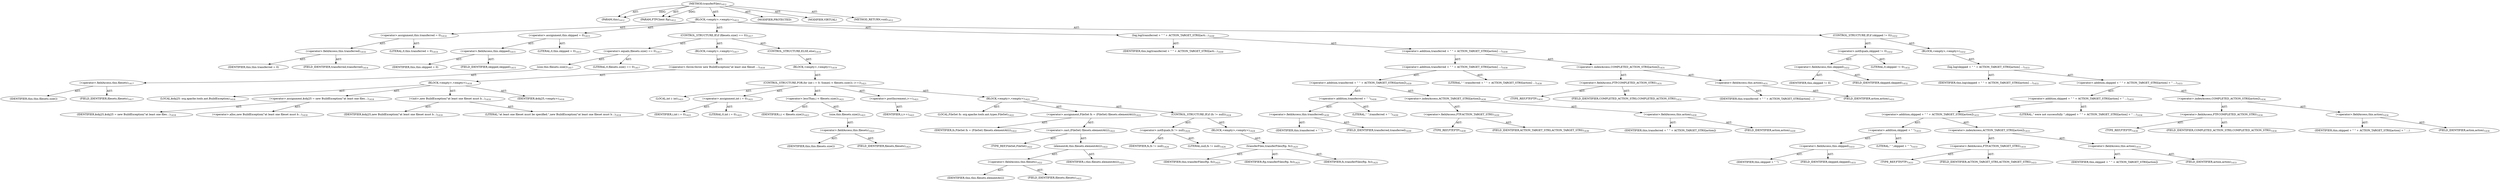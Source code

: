 digraph "transferFiles" {  
"111669149754" [label = <(METHOD,transferFiles)<SUB>1412</SUB>> ]
"115964117041" [label = <(PARAM,this)<SUB>1412</SUB>> ]
"115964117127" [label = <(PARAM,FTPClient ftp)<SUB>1412</SUB>> ]
"25769804027" [label = <(BLOCK,&lt;empty&gt;,&lt;empty&gt;)<SUB>1413</SUB>> ]
"30064772050" [label = <(&lt;operator&gt;.assignment,this.transferred = 0)<SUB>1414</SUB>> ]
"30064772051" [label = <(&lt;operator&gt;.fieldAccess,this.transferred)<SUB>1414</SUB>> ]
"68719477614" [label = <(IDENTIFIER,this,this.transferred = 0)> ]
"55834575084" [label = <(FIELD_IDENTIFIER,transferred,transferred)<SUB>1414</SUB>> ]
"90194313367" [label = <(LITERAL,0,this.transferred = 0)<SUB>1414</SUB>> ]
"30064772052" [label = <(&lt;operator&gt;.assignment,this.skipped = 0)<SUB>1415</SUB>> ]
"30064772053" [label = <(&lt;operator&gt;.fieldAccess,this.skipped)<SUB>1415</SUB>> ]
"68719477615" [label = <(IDENTIFIER,this,this.skipped = 0)> ]
"55834575085" [label = <(FIELD_IDENTIFIER,skipped,skipped)<SUB>1415</SUB>> ]
"90194313368" [label = <(LITERAL,0,this.skipped = 0)<SUB>1415</SUB>> ]
"47244640426" [label = <(CONTROL_STRUCTURE,IF,if (filesets.size() == 0))<SUB>1417</SUB>> ]
"30064772054" [label = <(&lt;operator&gt;.equals,filesets.size() == 0)<SUB>1417</SUB>> ]
"30064772055" [label = <(size,this.filesets.size())<SUB>1417</SUB>> ]
"30064772056" [label = <(&lt;operator&gt;.fieldAccess,this.filesets)<SUB>1417</SUB>> ]
"68719477616" [label = <(IDENTIFIER,this,this.filesets.size())> ]
"55834575086" [label = <(FIELD_IDENTIFIER,filesets,filesets)<SUB>1417</SUB>> ]
"90194313369" [label = <(LITERAL,0,filesets.size() == 0)<SUB>1417</SUB>> ]
"25769804028" [label = <(BLOCK,&lt;empty&gt;,&lt;empty&gt;)<SUB>1417</SUB>> ]
"30064772057" [label = <(&lt;operator&gt;.throw,throw new BuildException(&quot;at least one fileset ...)<SUB>1418</SUB>> ]
"25769804029" [label = <(BLOCK,&lt;empty&gt;,&lt;empty&gt;)<SUB>1418</SUB>> ]
"94489280595" [label = <(LOCAL,$obj25: org.apache.tools.ant.BuildException)<SUB>1418</SUB>> ]
"30064772058" [label = <(&lt;operator&gt;.assignment,$obj25 = new BuildException(&quot;at least one files...)<SUB>1418</SUB>> ]
"68719477617" [label = <(IDENTIFIER,$obj25,$obj25 = new BuildException(&quot;at least one files...)<SUB>1418</SUB>> ]
"30064772059" [label = <(&lt;operator&gt;.alloc,new BuildException(&quot;at least one fileset must b...)<SUB>1418</SUB>> ]
"30064772060" [label = <(&lt;init&gt;,new BuildException(&quot;at least one fileset must b...)<SUB>1418</SUB>> ]
"68719477618" [label = <(IDENTIFIER,$obj25,new BuildException(&quot;at least one fileset must b...)<SUB>1418</SUB>> ]
"90194313370" [label = <(LITERAL,&quot;at least one fileset must be specified.&quot;,new BuildException(&quot;at least one fileset must b...)<SUB>1418</SUB>> ]
"68719477619" [label = <(IDENTIFIER,$obj25,&lt;empty&gt;)<SUB>1418</SUB>> ]
"47244640427" [label = <(CONTROL_STRUCTURE,ELSE,else)<SUB>1419</SUB>> ]
"25769804030" [label = <(BLOCK,&lt;empty&gt;,&lt;empty&gt;)<SUB>1419</SUB>> ]
"47244640428" [label = <(CONTROL_STRUCTURE,FOR,for (int i = 0; Some(i &lt; filesets.size()); i++))<SUB>1421</SUB>> ]
"94489280596" [label = <(LOCAL,int i: int)<SUB>1421</SUB>> ]
"30064772061" [label = <(&lt;operator&gt;.assignment,int i = 0)<SUB>1421</SUB>> ]
"68719477620" [label = <(IDENTIFIER,i,int i = 0)<SUB>1421</SUB>> ]
"90194313371" [label = <(LITERAL,0,int i = 0)<SUB>1421</SUB>> ]
"30064772062" [label = <(&lt;operator&gt;.lessThan,i &lt; filesets.size())<SUB>1421</SUB>> ]
"68719477621" [label = <(IDENTIFIER,i,i &lt; filesets.size())<SUB>1421</SUB>> ]
"30064772063" [label = <(size,this.filesets.size())<SUB>1421</SUB>> ]
"30064772064" [label = <(&lt;operator&gt;.fieldAccess,this.filesets)<SUB>1421</SUB>> ]
"68719477622" [label = <(IDENTIFIER,this,this.filesets.size())> ]
"55834575087" [label = <(FIELD_IDENTIFIER,filesets,filesets)<SUB>1421</SUB>> ]
"30064772065" [label = <(&lt;operator&gt;.postIncrement,i++)<SUB>1421</SUB>> ]
"68719477623" [label = <(IDENTIFIER,i,i++)<SUB>1421</SUB>> ]
"25769804031" [label = <(BLOCK,&lt;empty&gt;,&lt;empty&gt;)<SUB>1421</SUB>> ]
"94489280597" [label = <(LOCAL,FileSet fs: org.apache.tools.ant.types.FileSet)<SUB>1422</SUB>> ]
"30064772066" [label = <(&lt;operator&gt;.assignment,FileSet fs = (FileSet) filesets.elementAt(i))<SUB>1422</SUB>> ]
"68719477624" [label = <(IDENTIFIER,fs,FileSet fs = (FileSet) filesets.elementAt(i))<SUB>1422</SUB>> ]
"30064772067" [label = <(&lt;operator&gt;.cast,(FileSet) filesets.elementAt(i))<SUB>1422</SUB>> ]
"180388626455" [label = <(TYPE_REF,FileSet,FileSet)<SUB>1422</SUB>> ]
"30064772068" [label = <(elementAt,this.filesets.elementAt(i))<SUB>1422</SUB>> ]
"30064772069" [label = <(&lt;operator&gt;.fieldAccess,this.filesets)<SUB>1422</SUB>> ]
"68719477625" [label = <(IDENTIFIER,this,this.filesets.elementAt(i))> ]
"55834575088" [label = <(FIELD_IDENTIFIER,filesets,filesets)<SUB>1422</SUB>> ]
"68719477626" [label = <(IDENTIFIER,i,this.filesets.elementAt(i))<SUB>1422</SUB>> ]
"47244640429" [label = <(CONTROL_STRUCTURE,IF,if (fs != null))<SUB>1424</SUB>> ]
"30064772070" [label = <(&lt;operator&gt;.notEquals,fs != null)<SUB>1424</SUB>> ]
"68719477627" [label = <(IDENTIFIER,fs,fs != null)<SUB>1424</SUB>> ]
"90194313372" [label = <(LITERAL,null,fs != null)<SUB>1424</SUB>> ]
"25769804032" [label = <(BLOCK,&lt;empty&gt;,&lt;empty&gt;)<SUB>1424</SUB>> ]
"30064772071" [label = <(transferFiles,transferFiles(ftp, fs))<SUB>1425</SUB>> ]
"68719476862" [label = <(IDENTIFIER,this,transferFiles(ftp, fs))<SUB>1425</SUB>> ]
"68719477628" [label = <(IDENTIFIER,ftp,transferFiles(ftp, fs))<SUB>1425</SUB>> ]
"68719477629" [label = <(IDENTIFIER,fs,transferFiles(ftp, fs))<SUB>1425</SUB>> ]
"30064772072" [label = <(log,log(transferred + &quot; &quot; + ACTION_TARGET_STRS[acti...)<SUB>1430</SUB>> ]
"68719476863" [label = <(IDENTIFIER,this,log(transferred + &quot; &quot; + ACTION_TARGET_STRS[acti...)<SUB>1430</SUB>> ]
"30064772073" [label = <(&lt;operator&gt;.addition,transferred + &quot; &quot; + ACTION_TARGET_STRS[action] ...)<SUB>1430</SUB>> ]
"30064772074" [label = <(&lt;operator&gt;.addition,transferred + &quot; &quot; + ACTION_TARGET_STRS[action] ...)<SUB>1430</SUB>> ]
"30064772075" [label = <(&lt;operator&gt;.addition,transferred + &quot; &quot; + ACTION_TARGET_STRS[action])<SUB>1430</SUB>> ]
"30064772076" [label = <(&lt;operator&gt;.addition,transferred + &quot; &quot;)<SUB>1430</SUB>> ]
"30064772077" [label = <(&lt;operator&gt;.fieldAccess,this.transferred)<SUB>1430</SUB>> ]
"68719477630" [label = <(IDENTIFIER,this,transferred + &quot; &quot;)> ]
"55834575089" [label = <(FIELD_IDENTIFIER,transferred,transferred)<SUB>1430</SUB>> ]
"90194313373" [label = <(LITERAL,&quot; &quot;,transferred + &quot; &quot;)<SUB>1430</SUB>> ]
"30064772078" [label = <(&lt;operator&gt;.indexAccess,ACTION_TARGET_STRS[action])<SUB>1430</SUB>> ]
"30064772079" [label = <(&lt;operator&gt;.fieldAccess,FTP.ACTION_TARGET_STRS)<SUB>1430</SUB>> ]
"180388626456" [label = <(TYPE_REF,FTP,FTP)<SUB>1430</SUB>> ]
"55834575090" [label = <(FIELD_IDENTIFIER,ACTION_TARGET_STRS,ACTION_TARGET_STRS)<SUB>1430</SUB>> ]
"30064772080" [label = <(&lt;operator&gt;.fieldAccess,this.action)<SUB>1430</SUB>> ]
"68719477631" [label = <(IDENTIFIER,this,transferred + &quot; &quot; + ACTION_TARGET_STRS[action])> ]
"55834575091" [label = <(FIELD_IDENTIFIER,action,action)<SUB>1430</SUB>> ]
"90194313374" [label = <(LITERAL,&quot; &quot;,transferred + &quot; &quot; + ACTION_TARGET_STRS[action] ...)<SUB>1430</SUB>> ]
"30064772081" [label = <(&lt;operator&gt;.indexAccess,COMPLETED_ACTION_STRS[action])<SUB>1431</SUB>> ]
"30064772082" [label = <(&lt;operator&gt;.fieldAccess,FTP.COMPLETED_ACTION_STRS)<SUB>1431</SUB>> ]
"180388626457" [label = <(TYPE_REF,FTP,FTP)<SUB>1431</SUB>> ]
"55834575092" [label = <(FIELD_IDENTIFIER,COMPLETED_ACTION_STRS,COMPLETED_ACTION_STRS)<SUB>1431</SUB>> ]
"30064772083" [label = <(&lt;operator&gt;.fieldAccess,this.action)<SUB>1431</SUB>> ]
"68719477632" [label = <(IDENTIFIER,this,transferred + &quot; &quot; + ACTION_TARGET_STRS[action] ...)> ]
"55834575093" [label = <(FIELD_IDENTIFIER,action,action)<SUB>1431</SUB>> ]
"47244640430" [label = <(CONTROL_STRUCTURE,IF,if (skipped != 0))<SUB>1432</SUB>> ]
"30064772084" [label = <(&lt;operator&gt;.notEquals,skipped != 0)<SUB>1432</SUB>> ]
"30064772085" [label = <(&lt;operator&gt;.fieldAccess,this.skipped)<SUB>1432</SUB>> ]
"68719477633" [label = <(IDENTIFIER,this,skipped != 0)> ]
"55834575094" [label = <(FIELD_IDENTIFIER,skipped,skipped)<SUB>1432</SUB>> ]
"90194313375" [label = <(LITERAL,0,skipped != 0)<SUB>1432</SUB>> ]
"25769804033" [label = <(BLOCK,&lt;empty&gt;,&lt;empty&gt;)<SUB>1432</SUB>> ]
"30064772086" [label = <(log,log(skipped + &quot; &quot; + ACTION_TARGET_STRS[action] ...)<SUB>1433</SUB>> ]
"68719476864" [label = <(IDENTIFIER,this,log(skipped + &quot; &quot; + ACTION_TARGET_STRS[action] ...)<SUB>1433</SUB>> ]
"30064772087" [label = <(&lt;operator&gt;.addition,skipped + &quot; &quot; + ACTION_TARGET_STRS[action] + &quot; ...)<SUB>1433</SUB>> ]
"30064772088" [label = <(&lt;operator&gt;.addition,skipped + &quot; &quot; + ACTION_TARGET_STRS[action] + &quot; ...)<SUB>1433</SUB>> ]
"30064772089" [label = <(&lt;operator&gt;.addition,skipped + &quot; &quot; + ACTION_TARGET_STRS[action])<SUB>1433</SUB>> ]
"30064772090" [label = <(&lt;operator&gt;.addition,skipped + &quot; &quot;)<SUB>1433</SUB>> ]
"30064772091" [label = <(&lt;operator&gt;.fieldAccess,this.skipped)<SUB>1433</SUB>> ]
"68719477634" [label = <(IDENTIFIER,this,skipped + &quot; &quot;)> ]
"55834575095" [label = <(FIELD_IDENTIFIER,skipped,skipped)<SUB>1433</SUB>> ]
"90194313376" [label = <(LITERAL,&quot; &quot;,skipped + &quot; &quot;)<SUB>1433</SUB>> ]
"30064772092" [label = <(&lt;operator&gt;.indexAccess,ACTION_TARGET_STRS[action])<SUB>1433</SUB>> ]
"30064772093" [label = <(&lt;operator&gt;.fieldAccess,FTP.ACTION_TARGET_STRS)<SUB>1433</SUB>> ]
"180388626458" [label = <(TYPE_REF,FTP,FTP)<SUB>1433</SUB>> ]
"55834575096" [label = <(FIELD_IDENTIFIER,ACTION_TARGET_STRS,ACTION_TARGET_STRS)<SUB>1433</SUB>> ]
"30064772094" [label = <(&lt;operator&gt;.fieldAccess,this.action)<SUB>1433</SUB>> ]
"68719477635" [label = <(IDENTIFIER,this,skipped + &quot; &quot; + ACTION_TARGET_STRS[action])> ]
"55834575097" [label = <(FIELD_IDENTIFIER,action,action)<SUB>1433</SUB>> ]
"90194313377" [label = <(LITERAL,&quot; were not successfully &quot;,skipped + &quot; &quot; + ACTION_TARGET_STRS[action] + &quot; ...)<SUB>1434</SUB>> ]
"30064772095" [label = <(&lt;operator&gt;.indexAccess,COMPLETED_ACTION_STRS[action])<SUB>1434</SUB>> ]
"30064772096" [label = <(&lt;operator&gt;.fieldAccess,FTP.COMPLETED_ACTION_STRS)<SUB>1434</SUB>> ]
"180388626459" [label = <(TYPE_REF,FTP,FTP)<SUB>1434</SUB>> ]
"55834575098" [label = <(FIELD_IDENTIFIER,COMPLETED_ACTION_STRS,COMPLETED_ACTION_STRS)<SUB>1434</SUB>> ]
"30064772097" [label = <(&lt;operator&gt;.fieldAccess,this.action)<SUB>1434</SUB>> ]
"68719477636" [label = <(IDENTIFIER,this,skipped + &quot; &quot; + ACTION_TARGET_STRS[action] + &quot; ...)> ]
"55834575099" [label = <(FIELD_IDENTIFIER,action,action)<SUB>1434</SUB>> ]
"133143986357" [label = <(MODIFIER,PROTECTED)> ]
"133143986358" [label = <(MODIFIER,VIRTUAL)> ]
"128849018938" [label = <(METHOD_RETURN,void)<SUB>1412</SUB>> ]
  "111669149754" -> "115964117041"  [ label = "AST: "] 
  "111669149754" -> "115964117127"  [ label = "AST: "] 
  "111669149754" -> "25769804027"  [ label = "AST: "] 
  "111669149754" -> "133143986357"  [ label = "AST: "] 
  "111669149754" -> "133143986358"  [ label = "AST: "] 
  "111669149754" -> "128849018938"  [ label = "AST: "] 
  "25769804027" -> "30064772050"  [ label = "AST: "] 
  "25769804027" -> "30064772052"  [ label = "AST: "] 
  "25769804027" -> "47244640426"  [ label = "AST: "] 
  "25769804027" -> "30064772072"  [ label = "AST: "] 
  "25769804027" -> "47244640430"  [ label = "AST: "] 
  "30064772050" -> "30064772051"  [ label = "AST: "] 
  "30064772050" -> "90194313367"  [ label = "AST: "] 
  "30064772051" -> "68719477614"  [ label = "AST: "] 
  "30064772051" -> "55834575084"  [ label = "AST: "] 
  "30064772052" -> "30064772053"  [ label = "AST: "] 
  "30064772052" -> "90194313368"  [ label = "AST: "] 
  "30064772053" -> "68719477615"  [ label = "AST: "] 
  "30064772053" -> "55834575085"  [ label = "AST: "] 
  "47244640426" -> "30064772054"  [ label = "AST: "] 
  "47244640426" -> "25769804028"  [ label = "AST: "] 
  "47244640426" -> "47244640427"  [ label = "AST: "] 
  "30064772054" -> "30064772055"  [ label = "AST: "] 
  "30064772054" -> "90194313369"  [ label = "AST: "] 
  "30064772055" -> "30064772056"  [ label = "AST: "] 
  "30064772056" -> "68719477616"  [ label = "AST: "] 
  "30064772056" -> "55834575086"  [ label = "AST: "] 
  "25769804028" -> "30064772057"  [ label = "AST: "] 
  "30064772057" -> "25769804029"  [ label = "AST: "] 
  "25769804029" -> "94489280595"  [ label = "AST: "] 
  "25769804029" -> "30064772058"  [ label = "AST: "] 
  "25769804029" -> "30064772060"  [ label = "AST: "] 
  "25769804029" -> "68719477619"  [ label = "AST: "] 
  "30064772058" -> "68719477617"  [ label = "AST: "] 
  "30064772058" -> "30064772059"  [ label = "AST: "] 
  "30064772060" -> "68719477618"  [ label = "AST: "] 
  "30064772060" -> "90194313370"  [ label = "AST: "] 
  "47244640427" -> "25769804030"  [ label = "AST: "] 
  "25769804030" -> "47244640428"  [ label = "AST: "] 
  "47244640428" -> "94489280596"  [ label = "AST: "] 
  "47244640428" -> "30064772061"  [ label = "AST: "] 
  "47244640428" -> "30064772062"  [ label = "AST: "] 
  "47244640428" -> "30064772065"  [ label = "AST: "] 
  "47244640428" -> "25769804031"  [ label = "AST: "] 
  "30064772061" -> "68719477620"  [ label = "AST: "] 
  "30064772061" -> "90194313371"  [ label = "AST: "] 
  "30064772062" -> "68719477621"  [ label = "AST: "] 
  "30064772062" -> "30064772063"  [ label = "AST: "] 
  "30064772063" -> "30064772064"  [ label = "AST: "] 
  "30064772064" -> "68719477622"  [ label = "AST: "] 
  "30064772064" -> "55834575087"  [ label = "AST: "] 
  "30064772065" -> "68719477623"  [ label = "AST: "] 
  "25769804031" -> "94489280597"  [ label = "AST: "] 
  "25769804031" -> "30064772066"  [ label = "AST: "] 
  "25769804031" -> "47244640429"  [ label = "AST: "] 
  "30064772066" -> "68719477624"  [ label = "AST: "] 
  "30064772066" -> "30064772067"  [ label = "AST: "] 
  "30064772067" -> "180388626455"  [ label = "AST: "] 
  "30064772067" -> "30064772068"  [ label = "AST: "] 
  "30064772068" -> "30064772069"  [ label = "AST: "] 
  "30064772068" -> "68719477626"  [ label = "AST: "] 
  "30064772069" -> "68719477625"  [ label = "AST: "] 
  "30064772069" -> "55834575088"  [ label = "AST: "] 
  "47244640429" -> "30064772070"  [ label = "AST: "] 
  "47244640429" -> "25769804032"  [ label = "AST: "] 
  "30064772070" -> "68719477627"  [ label = "AST: "] 
  "30064772070" -> "90194313372"  [ label = "AST: "] 
  "25769804032" -> "30064772071"  [ label = "AST: "] 
  "30064772071" -> "68719476862"  [ label = "AST: "] 
  "30064772071" -> "68719477628"  [ label = "AST: "] 
  "30064772071" -> "68719477629"  [ label = "AST: "] 
  "30064772072" -> "68719476863"  [ label = "AST: "] 
  "30064772072" -> "30064772073"  [ label = "AST: "] 
  "30064772073" -> "30064772074"  [ label = "AST: "] 
  "30064772073" -> "30064772081"  [ label = "AST: "] 
  "30064772074" -> "30064772075"  [ label = "AST: "] 
  "30064772074" -> "90194313374"  [ label = "AST: "] 
  "30064772075" -> "30064772076"  [ label = "AST: "] 
  "30064772075" -> "30064772078"  [ label = "AST: "] 
  "30064772076" -> "30064772077"  [ label = "AST: "] 
  "30064772076" -> "90194313373"  [ label = "AST: "] 
  "30064772077" -> "68719477630"  [ label = "AST: "] 
  "30064772077" -> "55834575089"  [ label = "AST: "] 
  "30064772078" -> "30064772079"  [ label = "AST: "] 
  "30064772078" -> "30064772080"  [ label = "AST: "] 
  "30064772079" -> "180388626456"  [ label = "AST: "] 
  "30064772079" -> "55834575090"  [ label = "AST: "] 
  "30064772080" -> "68719477631"  [ label = "AST: "] 
  "30064772080" -> "55834575091"  [ label = "AST: "] 
  "30064772081" -> "30064772082"  [ label = "AST: "] 
  "30064772081" -> "30064772083"  [ label = "AST: "] 
  "30064772082" -> "180388626457"  [ label = "AST: "] 
  "30064772082" -> "55834575092"  [ label = "AST: "] 
  "30064772083" -> "68719477632"  [ label = "AST: "] 
  "30064772083" -> "55834575093"  [ label = "AST: "] 
  "47244640430" -> "30064772084"  [ label = "AST: "] 
  "47244640430" -> "25769804033"  [ label = "AST: "] 
  "30064772084" -> "30064772085"  [ label = "AST: "] 
  "30064772084" -> "90194313375"  [ label = "AST: "] 
  "30064772085" -> "68719477633"  [ label = "AST: "] 
  "30064772085" -> "55834575094"  [ label = "AST: "] 
  "25769804033" -> "30064772086"  [ label = "AST: "] 
  "30064772086" -> "68719476864"  [ label = "AST: "] 
  "30064772086" -> "30064772087"  [ label = "AST: "] 
  "30064772087" -> "30064772088"  [ label = "AST: "] 
  "30064772087" -> "30064772095"  [ label = "AST: "] 
  "30064772088" -> "30064772089"  [ label = "AST: "] 
  "30064772088" -> "90194313377"  [ label = "AST: "] 
  "30064772089" -> "30064772090"  [ label = "AST: "] 
  "30064772089" -> "30064772092"  [ label = "AST: "] 
  "30064772090" -> "30064772091"  [ label = "AST: "] 
  "30064772090" -> "90194313376"  [ label = "AST: "] 
  "30064772091" -> "68719477634"  [ label = "AST: "] 
  "30064772091" -> "55834575095"  [ label = "AST: "] 
  "30064772092" -> "30064772093"  [ label = "AST: "] 
  "30064772092" -> "30064772094"  [ label = "AST: "] 
  "30064772093" -> "180388626458"  [ label = "AST: "] 
  "30064772093" -> "55834575096"  [ label = "AST: "] 
  "30064772094" -> "68719477635"  [ label = "AST: "] 
  "30064772094" -> "55834575097"  [ label = "AST: "] 
  "30064772095" -> "30064772096"  [ label = "AST: "] 
  "30064772095" -> "30064772097"  [ label = "AST: "] 
  "30064772096" -> "180388626459"  [ label = "AST: "] 
  "30064772096" -> "55834575098"  [ label = "AST: "] 
  "30064772097" -> "68719477636"  [ label = "AST: "] 
  "30064772097" -> "55834575099"  [ label = "AST: "] 
  "111669149754" -> "115964117041"  [ label = "DDG: "] 
  "111669149754" -> "115964117127"  [ label = "DDG: "] 
}
